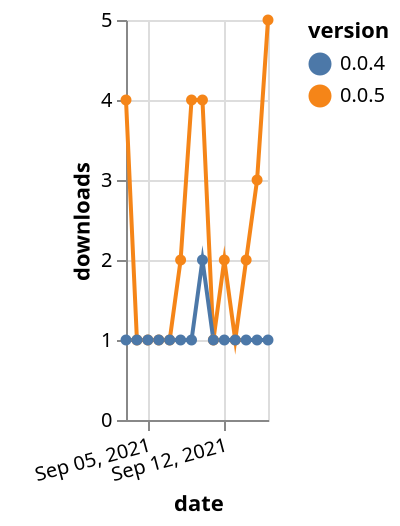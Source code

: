 {"$schema": "https://vega.github.io/schema/vega-lite/v5.json", "description": "A simple bar chart with embedded data.", "data": {"values": [{"date": "2021-09-03", "total": 432, "delta": 4, "version": "0.0.5"}, {"date": "2021-09-04", "total": 433, "delta": 1, "version": "0.0.5"}, {"date": "2021-09-05", "total": 434, "delta": 1, "version": "0.0.5"}, {"date": "2021-09-06", "total": 435, "delta": 1, "version": "0.0.5"}, {"date": "2021-09-07", "total": 436, "delta": 1, "version": "0.0.5"}, {"date": "2021-09-08", "total": 438, "delta": 2, "version": "0.0.5"}, {"date": "2021-09-09", "total": 442, "delta": 4, "version": "0.0.5"}, {"date": "2021-09-10", "total": 446, "delta": 4, "version": "0.0.5"}, {"date": "2021-09-11", "total": 447, "delta": 1, "version": "0.0.5"}, {"date": "2021-09-12", "total": 449, "delta": 2, "version": "0.0.5"}, {"date": "2021-09-13", "total": 450, "delta": 1, "version": "0.0.5"}, {"date": "2021-09-14", "total": 452, "delta": 2, "version": "0.0.5"}, {"date": "2021-09-15", "total": 455, "delta": 3, "version": "0.0.5"}, {"date": "2021-09-16", "total": 460, "delta": 5, "version": "0.0.5"}, {"date": "2021-09-03", "total": 139, "delta": 1, "version": "0.0.4"}, {"date": "2021-09-04", "total": 140, "delta": 1, "version": "0.0.4"}, {"date": "2021-09-05", "total": 141, "delta": 1, "version": "0.0.4"}, {"date": "2021-09-06", "total": 142, "delta": 1, "version": "0.0.4"}, {"date": "2021-09-07", "total": 143, "delta": 1, "version": "0.0.4"}, {"date": "2021-09-08", "total": 144, "delta": 1, "version": "0.0.4"}, {"date": "2021-09-09", "total": 145, "delta": 1, "version": "0.0.4"}, {"date": "2021-09-10", "total": 147, "delta": 2, "version": "0.0.4"}, {"date": "2021-09-11", "total": 148, "delta": 1, "version": "0.0.4"}, {"date": "2021-09-12", "total": 149, "delta": 1, "version": "0.0.4"}, {"date": "2021-09-13", "total": 150, "delta": 1, "version": "0.0.4"}, {"date": "2021-09-14", "total": 151, "delta": 1, "version": "0.0.4"}, {"date": "2021-09-15", "total": 152, "delta": 1, "version": "0.0.4"}, {"date": "2021-09-16", "total": 153, "delta": 1, "version": "0.0.4"}]}, "width": "container", "mark": {"type": "line", "point": {"filled": true}}, "encoding": {"x": {"field": "date", "type": "temporal", "timeUnit": "yearmonthdate", "title": "date", "axis": {"labelAngle": -15}}, "y": {"field": "delta", "type": "quantitative", "title": "downloads"}, "color": {"field": "version", "type": "nominal"}, "tooltip": {"field": "delta"}}}
